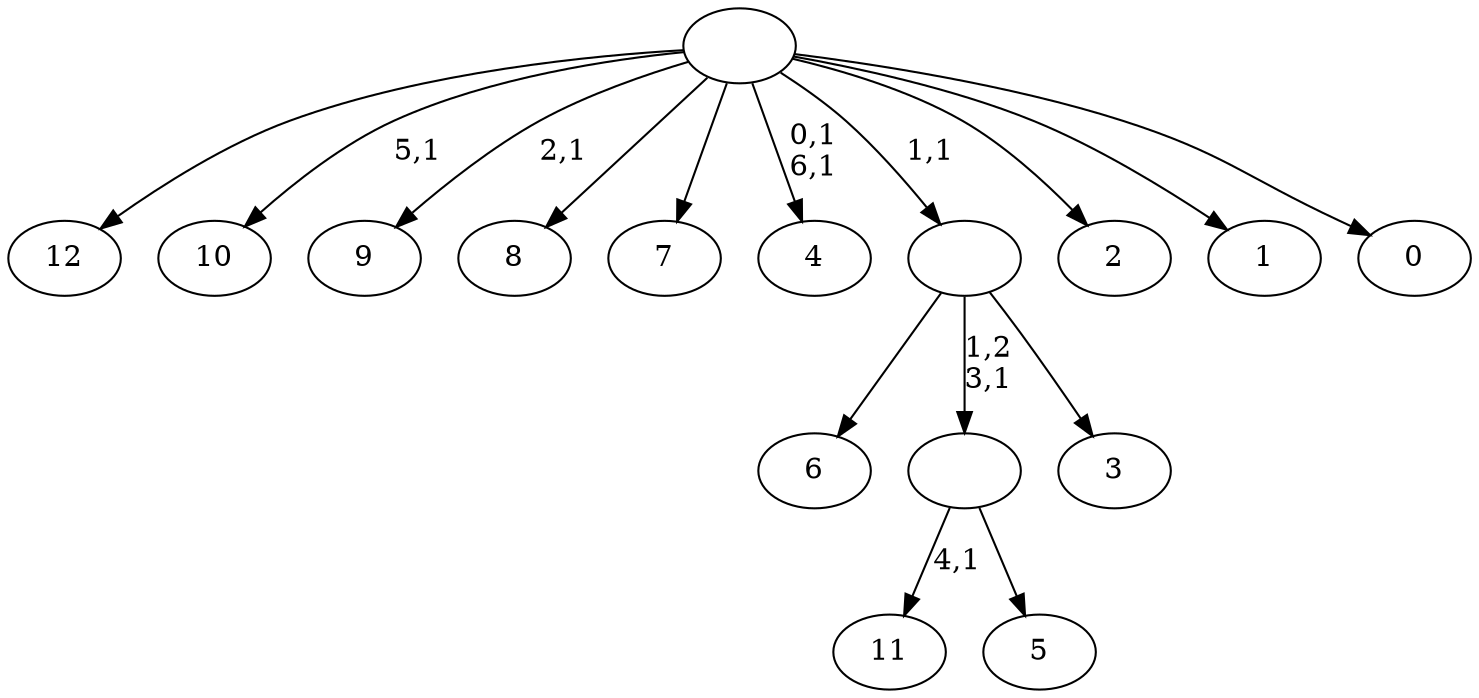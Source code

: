 digraph T {
	20 [label="12"]
	19 [label="11"]
	17 [label="10"]
	15 [label="9"]
	13 [label="8"]
	12 [label="7"]
	11 [label="6"]
	10 [label="5"]
	9 [label=""]
	8 [label="4"]
	5 [label="3"]
	4 [label=""]
	3 [label="2"]
	2 [label="1"]
	1 [label="0"]
	0 [label=""]
	9 -> 19 [label="4,1"]
	9 -> 10 [label=""]
	4 -> 11 [label=""]
	4 -> 9 [label="1,2\n3,1"]
	4 -> 5 [label=""]
	0 -> 8 [label="0,1\n6,1"]
	0 -> 15 [label="2,1"]
	0 -> 17 [label="5,1"]
	0 -> 20 [label=""]
	0 -> 13 [label=""]
	0 -> 12 [label=""]
	0 -> 4 [label="1,1"]
	0 -> 3 [label=""]
	0 -> 2 [label=""]
	0 -> 1 [label=""]
}
